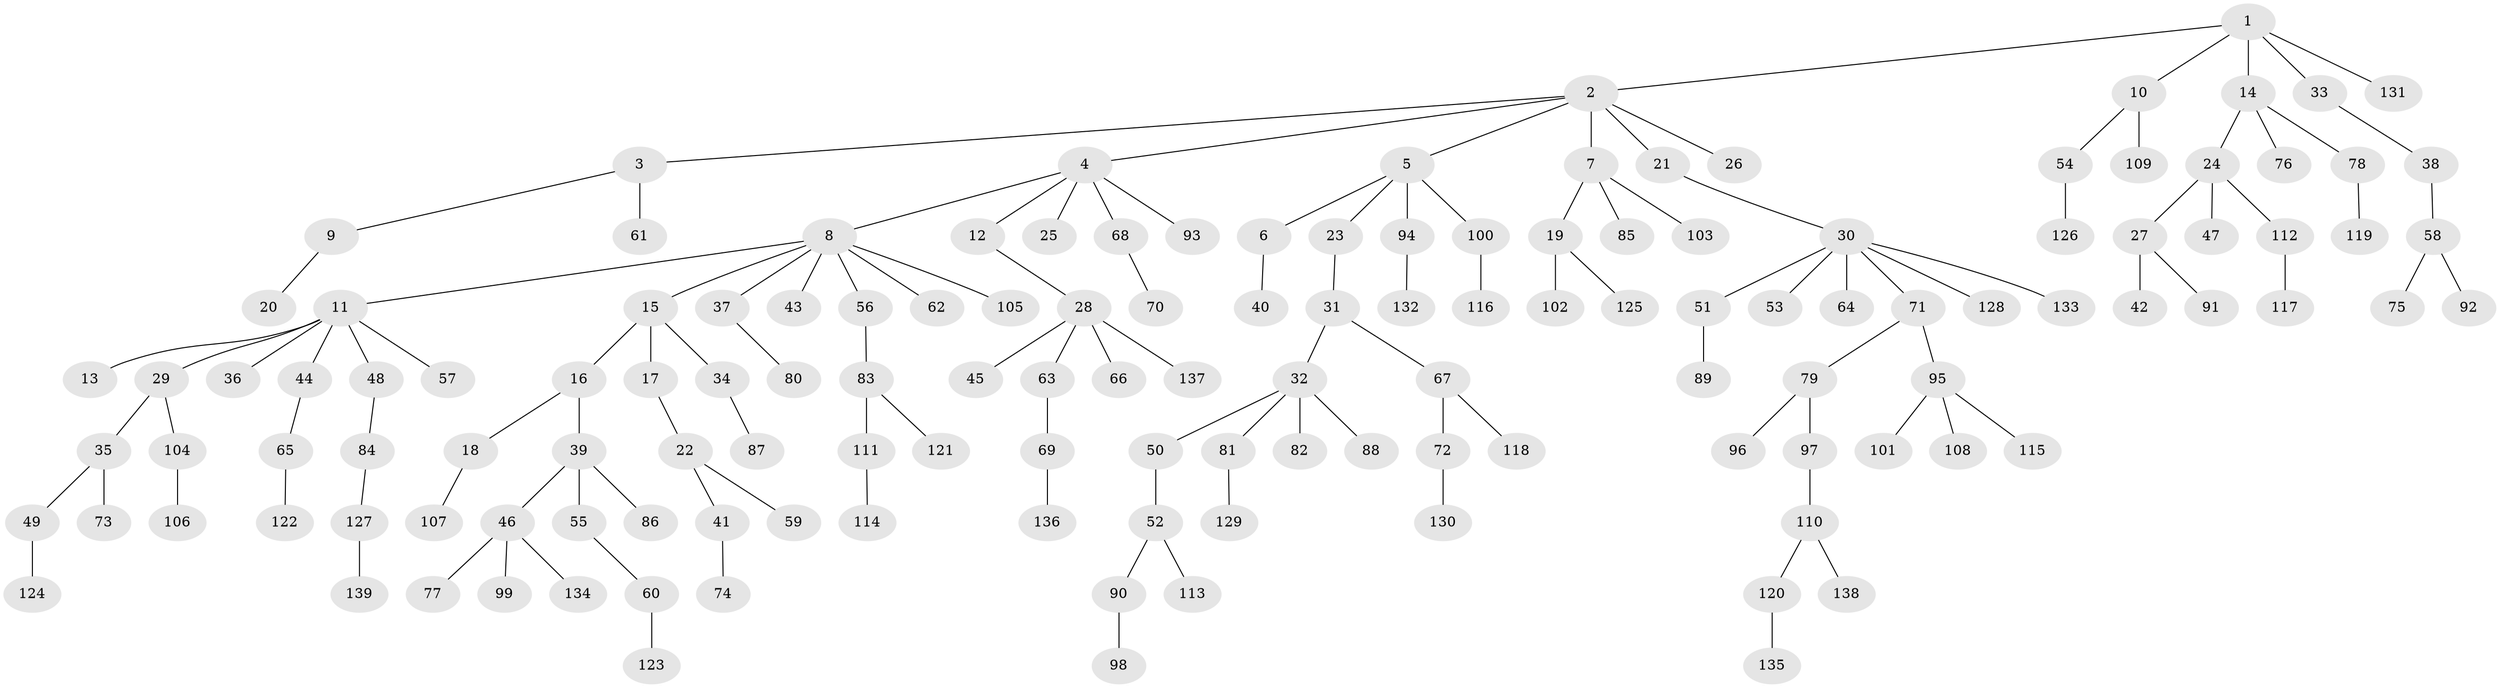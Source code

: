 // Generated by graph-tools (version 1.1) at 2025/11/02/27/25 16:11:29]
// undirected, 139 vertices, 138 edges
graph export_dot {
graph [start="1"]
  node [color=gray90,style=filled];
  1;
  2;
  3;
  4;
  5;
  6;
  7;
  8;
  9;
  10;
  11;
  12;
  13;
  14;
  15;
  16;
  17;
  18;
  19;
  20;
  21;
  22;
  23;
  24;
  25;
  26;
  27;
  28;
  29;
  30;
  31;
  32;
  33;
  34;
  35;
  36;
  37;
  38;
  39;
  40;
  41;
  42;
  43;
  44;
  45;
  46;
  47;
  48;
  49;
  50;
  51;
  52;
  53;
  54;
  55;
  56;
  57;
  58;
  59;
  60;
  61;
  62;
  63;
  64;
  65;
  66;
  67;
  68;
  69;
  70;
  71;
  72;
  73;
  74;
  75;
  76;
  77;
  78;
  79;
  80;
  81;
  82;
  83;
  84;
  85;
  86;
  87;
  88;
  89;
  90;
  91;
  92;
  93;
  94;
  95;
  96;
  97;
  98;
  99;
  100;
  101;
  102;
  103;
  104;
  105;
  106;
  107;
  108;
  109;
  110;
  111;
  112;
  113;
  114;
  115;
  116;
  117;
  118;
  119;
  120;
  121;
  122;
  123;
  124;
  125;
  126;
  127;
  128;
  129;
  130;
  131;
  132;
  133;
  134;
  135;
  136;
  137;
  138;
  139;
  1 -- 2;
  1 -- 10;
  1 -- 14;
  1 -- 33;
  1 -- 131;
  2 -- 3;
  2 -- 4;
  2 -- 5;
  2 -- 7;
  2 -- 21;
  2 -- 26;
  3 -- 9;
  3 -- 61;
  4 -- 8;
  4 -- 12;
  4 -- 25;
  4 -- 68;
  4 -- 93;
  5 -- 6;
  5 -- 23;
  5 -- 94;
  5 -- 100;
  6 -- 40;
  7 -- 19;
  7 -- 85;
  7 -- 103;
  8 -- 11;
  8 -- 15;
  8 -- 37;
  8 -- 43;
  8 -- 56;
  8 -- 62;
  8 -- 105;
  9 -- 20;
  10 -- 54;
  10 -- 109;
  11 -- 13;
  11 -- 29;
  11 -- 36;
  11 -- 44;
  11 -- 48;
  11 -- 57;
  12 -- 28;
  14 -- 24;
  14 -- 76;
  14 -- 78;
  15 -- 16;
  15 -- 17;
  15 -- 34;
  16 -- 18;
  16 -- 39;
  17 -- 22;
  18 -- 107;
  19 -- 102;
  19 -- 125;
  21 -- 30;
  22 -- 41;
  22 -- 59;
  23 -- 31;
  24 -- 27;
  24 -- 47;
  24 -- 112;
  27 -- 42;
  27 -- 91;
  28 -- 45;
  28 -- 63;
  28 -- 66;
  28 -- 137;
  29 -- 35;
  29 -- 104;
  30 -- 51;
  30 -- 53;
  30 -- 64;
  30 -- 71;
  30 -- 128;
  30 -- 133;
  31 -- 32;
  31 -- 67;
  32 -- 50;
  32 -- 81;
  32 -- 82;
  32 -- 88;
  33 -- 38;
  34 -- 87;
  35 -- 49;
  35 -- 73;
  37 -- 80;
  38 -- 58;
  39 -- 46;
  39 -- 55;
  39 -- 86;
  41 -- 74;
  44 -- 65;
  46 -- 77;
  46 -- 99;
  46 -- 134;
  48 -- 84;
  49 -- 124;
  50 -- 52;
  51 -- 89;
  52 -- 90;
  52 -- 113;
  54 -- 126;
  55 -- 60;
  56 -- 83;
  58 -- 75;
  58 -- 92;
  60 -- 123;
  63 -- 69;
  65 -- 122;
  67 -- 72;
  67 -- 118;
  68 -- 70;
  69 -- 136;
  71 -- 79;
  71 -- 95;
  72 -- 130;
  78 -- 119;
  79 -- 96;
  79 -- 97;
  81 -- 129;
  83 -- 111;
  83 -- 121;
  84 -- 127;
  90 -- 98;
  94 -- 132;
  95 -- 101;
  95 -- 108;
  95 -- 115;
  97 -- 110;
  100 -- 116;
  104 -- 106;
  110 -- 120;
  110 -- 138;
  111 -- 114;
  112 -- 117;
  120 -- 135;
  127 -- 139;
}

